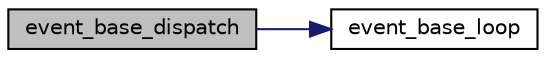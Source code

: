 digraph "event_base_dispatch"
{
 // LATEX_PDF_SIZE
  edge [fontname="Helvetica",fontsize="10",labelfontname="Helvetica",labelfontsize="10"];
  node [fontname="Helvetica",fontsize="10",shape=record];
  rankdir="LR";
  Node6 [label="event_base_dispatch",height=0.2,width=0.4,color="black", fillcolor="grey75", style="filled", fontcolor="black",tooltip=" "];
  Node6 -> Node7 [color="midnightblue",fontsize="10",style="solid",fontname="Helvetica"];
  Node7 [label="event_base_loop",height=0.2,width=0.4,color="black", fillcolor="white", style="filled",URL="$event2_2event_8h.html#a76e311cff042dab77125e309315a0617",tooltip=" "];
}
